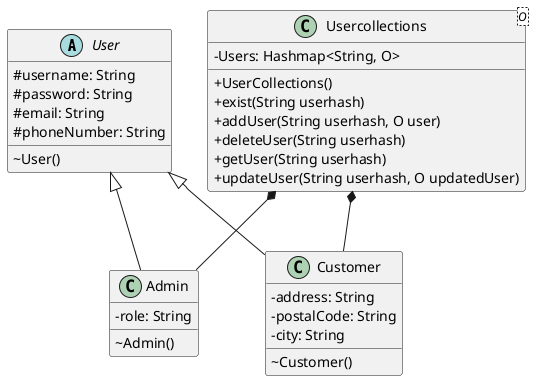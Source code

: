 
@startuml
skinparam classAttributeIconSize 0
abstract User {
    #username: String
    #password: String
    #email: String
    #phoneNumber: String
    ~User()

}

class Admin{
    -role: String
    ~Admin()
}

class Customer{
    -address: String
    -postalCode: String
    -city: String
    ~Customer()

}

class Usercollections<O> {
    -Users: Hashmap<String, O>
    +UserCollections()
    +exist(String userhash)
    +addUser(String userhash, O user)
    +deleteUser(String userhash)
    +getUser(String userhash)
    +updateUser(String userhash, O updatedUser)

}

User <|-- Admin
User <|-- Customer
Usercollections *-- Admin
Usercollections *-- Customer
@enduml